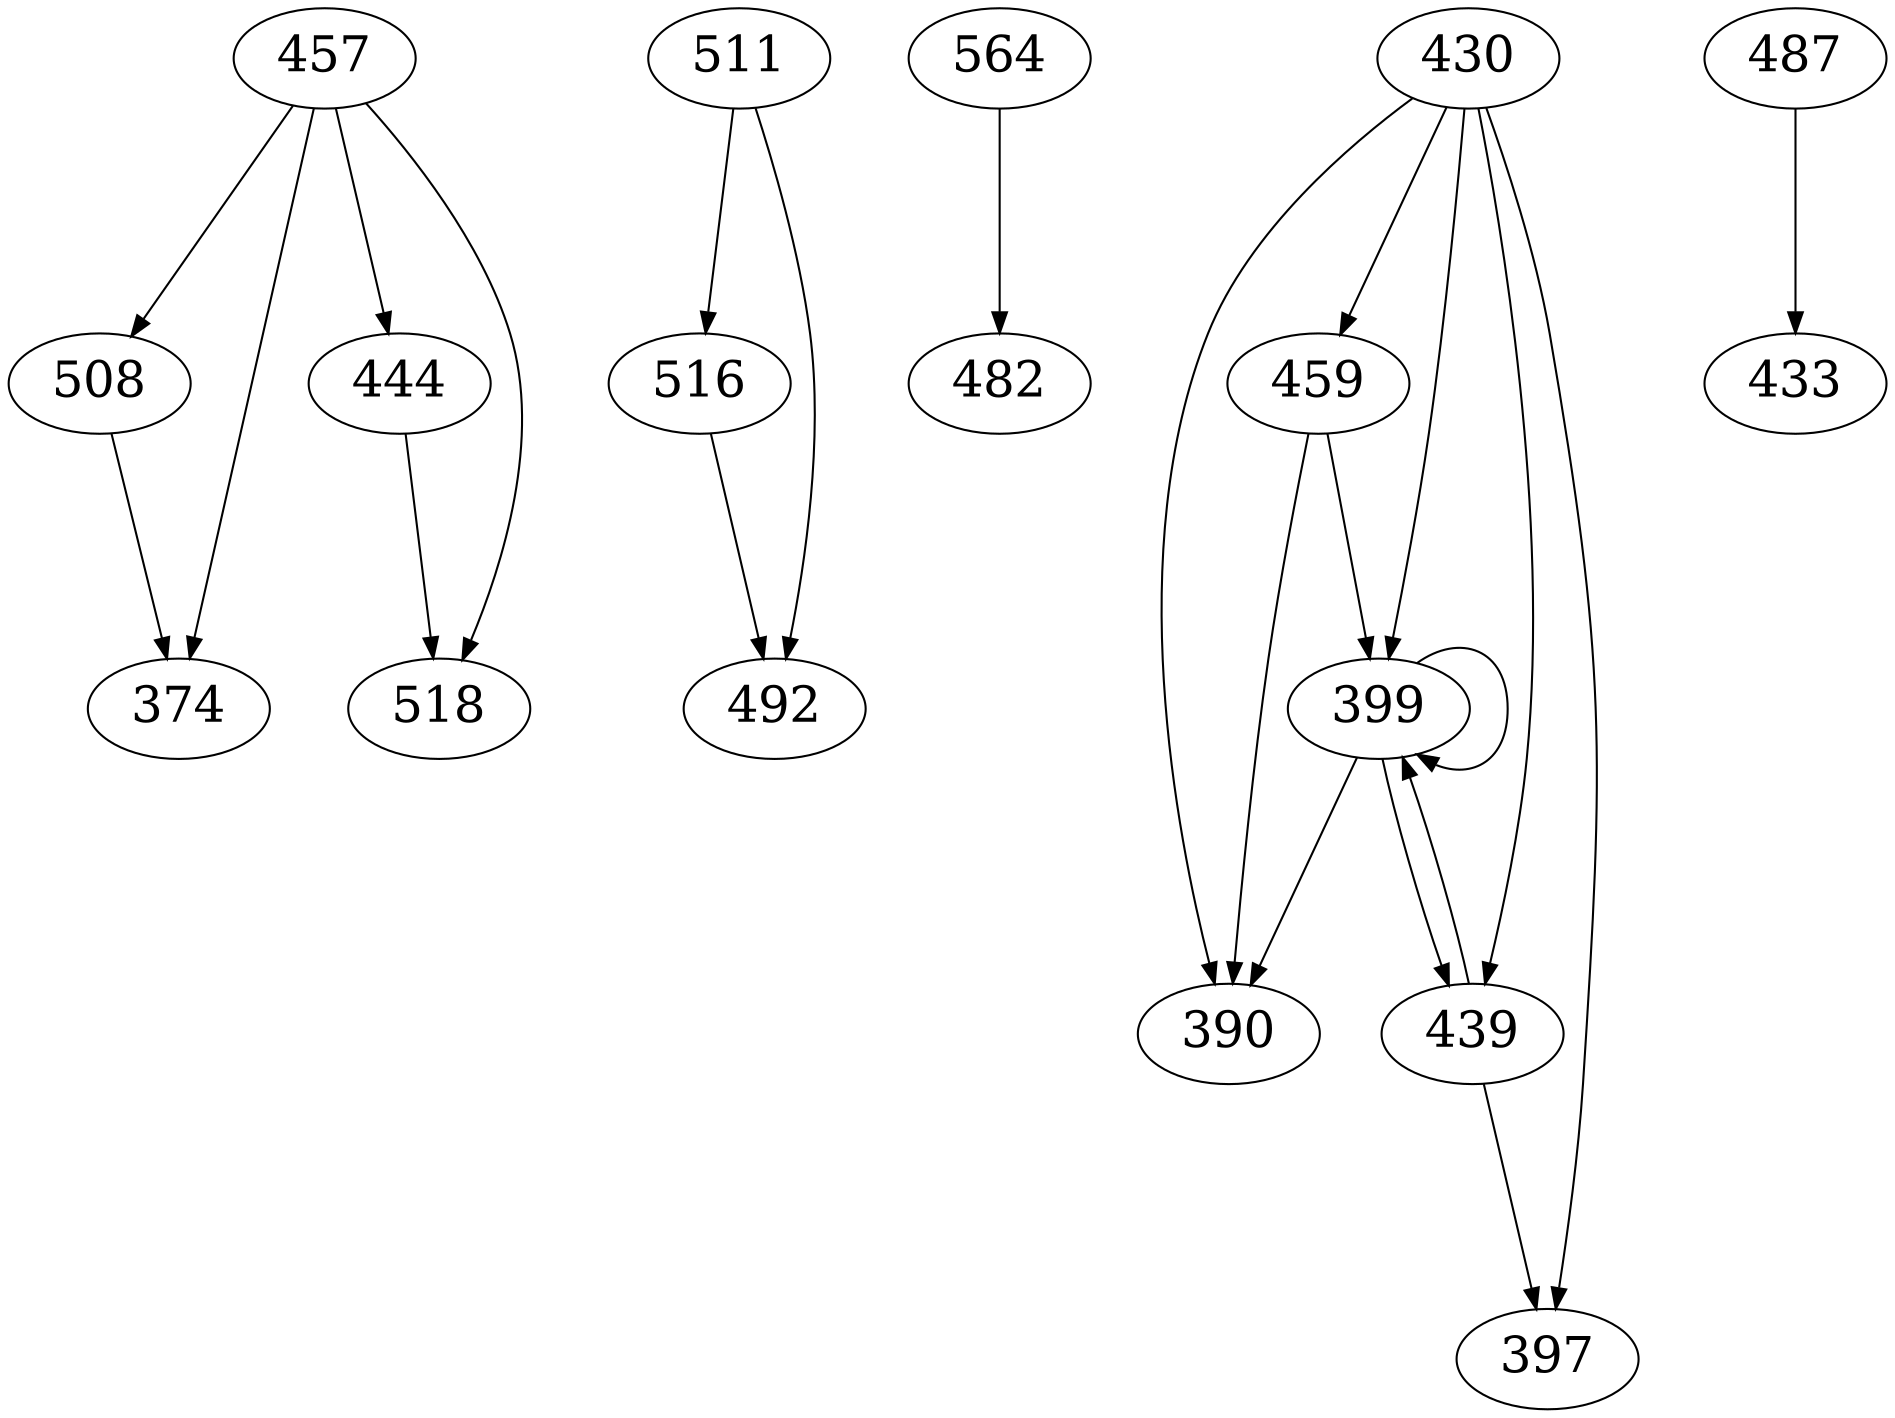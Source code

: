 digraph G {
    graph [fontsize=24]
    edge [fontsize=24]
    node [fontsize=24]
    ranksep = 1.5
    nodesep = .25
    457 -> { 508 374 };
    508 -> { 374 };
    374 -> { };
    457 -> { 444 518 };
    444 -> { 518 };
    518 -> { };
    511 -> { 516 492 };
    516 -> { 492 };
    492 -> { };
    564 -> { 482 };
    482 -> { };
    430 -> { 459 399 390 439 399 397 };
    459 -> { 399 390 };
    399 -> { 390 439 399 };
    390 -> { };
    439 -> { 399 397 };
    399 -> { };
    397 -> { };
    487 -> { 433 };
    433 -> { };
}
